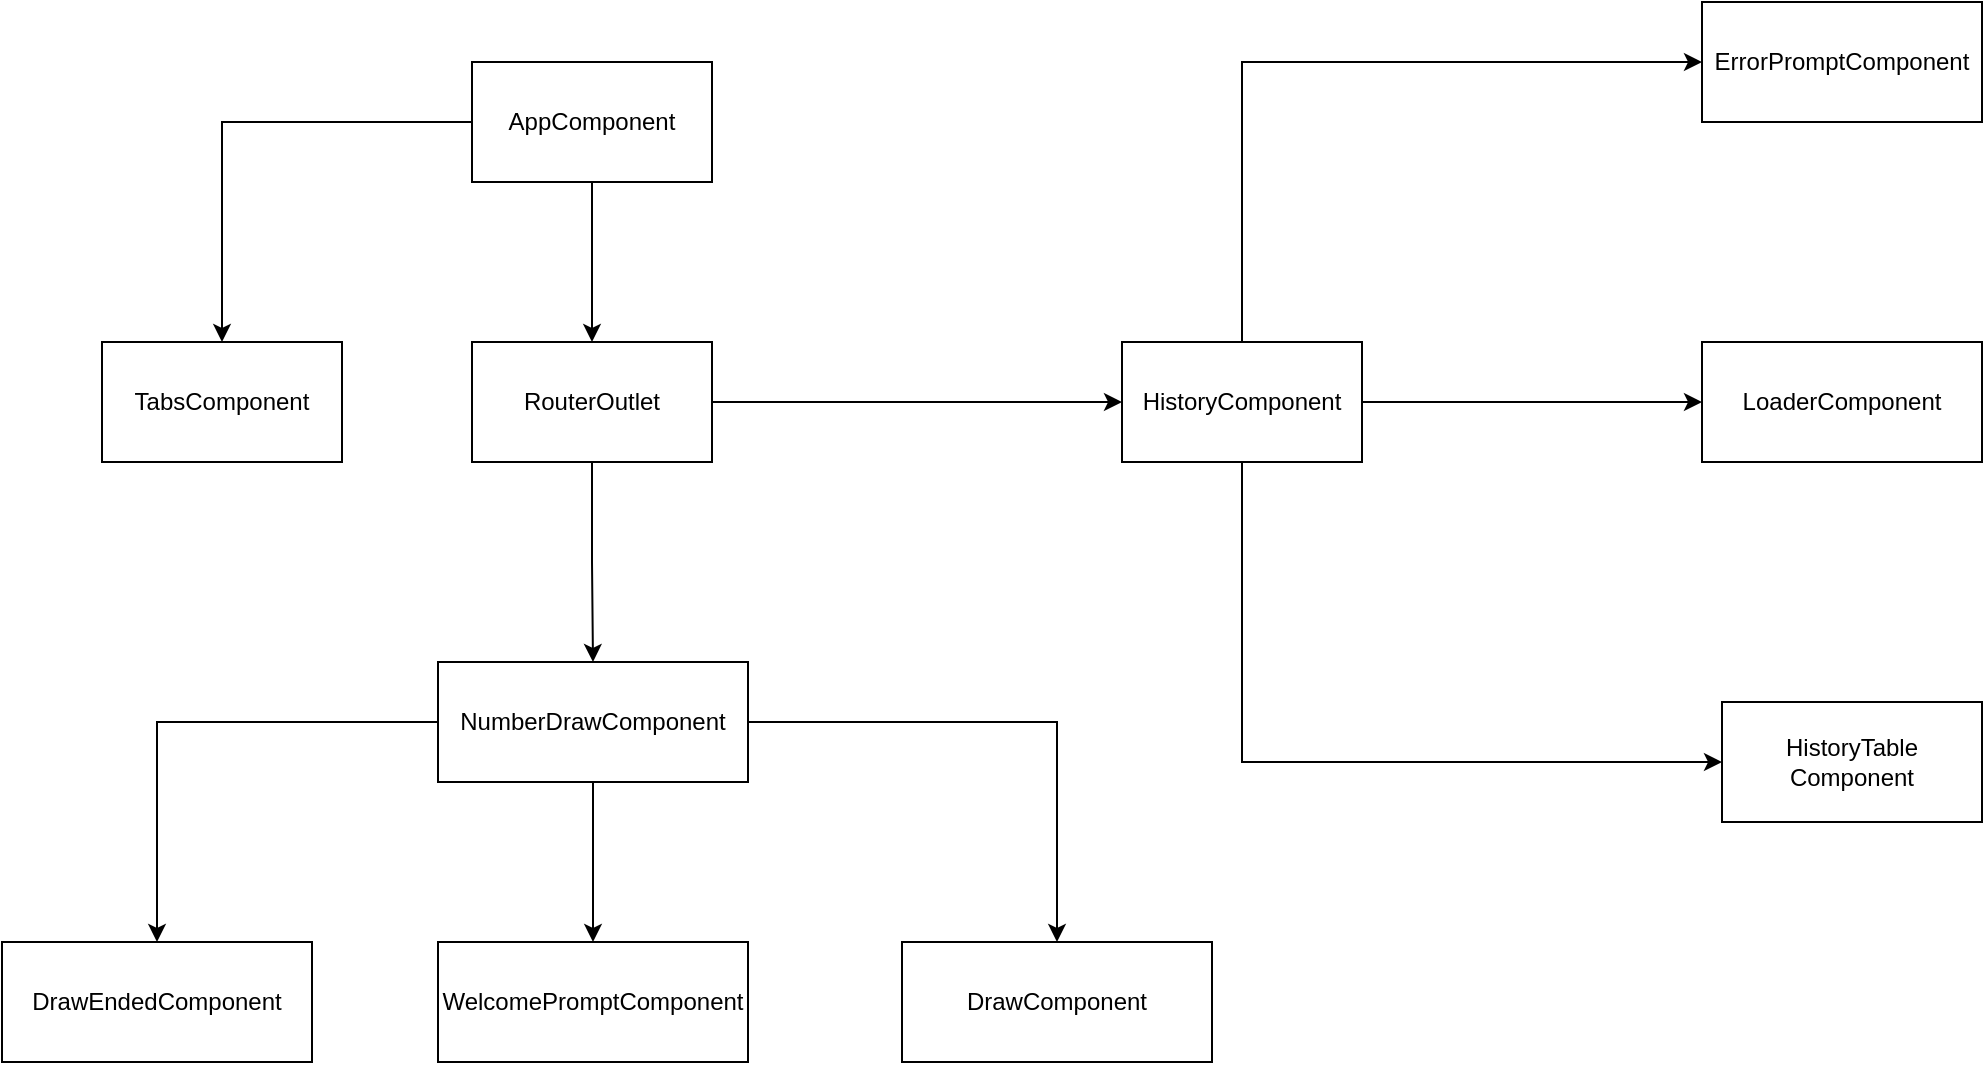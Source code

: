 <mxfile>
    <diagram id="aA9bk3Jed56dO0MpWlnY" name="Page-1">
        <mxGraphModel dx="1251" dy="550" grid="1" gridSize="10" guides="1" tooltips="1" connect="1" arrows="1" fold="1" page="1" pageScale="1" pageWidth="850" pageHeight="1100" math="0" shadow="0">
            <root>
                <mxCell id="0"/>
                <mxCell id="1" parent="0"/>
                <mxCell id="5d1QtSSZ0A6AvVyC7i4N-3" value="" style="edgeStyle=orthogonalEdgeStyle;rounded=0;orthogonalLoop=1;jettySize=auto;html=1;" parent="1" source="5d1QtSSZ0A6AvVyC7i4N-1" target="5d1QtSSZ0A6AvVyC7i4N-2" edge="1">
                    <mxGeometry relative="1" as="geometry"/>
                </mxCell>
                <mxCell id="5d1QtSSZ0A6AvVyC7i4N-5" value="" style="edgeStyle=orthogonalEdgeStyle;rounded=0;orthogonalLoop=1;jettySize=auto;html=1;" parent="1" source="5d1QtSSZ0A6AvVyC7i4N-1" target="5d1QtSSZ0A6AvVyC7i4N-4" edge="1">
                    <mxGeometry relative="1" as="geometry"/>
                </mxCell>
                <mxCell id="5d1QtSSZ0A6AvVyC7i4N-1" value="AppComponent" style="rounded=0;whiteSpace=wrap;html=1;" parent="1" vertex="1">
                    <mxGeometry x="365" y="60" width="120" height="60" as="geometry"/>
                </mxCell>
                <mxCell id="5d1QtSSZ0A6AvVyC7i4N-2" value="TabsComponent" style="rounded=0;whiteSpace=wrap;html=1;" parent="1" vertex="1">
                    <mxGeometry x="180" y="200" width="120" height="60" as="geometry"/>
                </mxCell>
                <mxCell id="5d1QtSSZ0A6AvVyC7i4N-7" value="" style="edgeStyle=orthogonalEdgeStyle;rounded=0;orthogonalLoop=1;jettySize=auto;html=1;" parent="1" source="5d1QtSSZ0A6AvVyC7i4N-4" target="5d1QtSSZ0A6AvVyC7i4N-6" edge="1">
                    <mxGeometry relative="1" as="geometry"/>
                </mxCell>
                <mxCell id="5d1QtSSZ0A6AvVyC7i4N-9" value="" style="edgeStyle=orthogonalEdgeStyle;rounded=0;orthogonalLoop=1;jettySize=auto;html=1;" parent="1" source="5d1QtSSZ0A6AvVyC7i4N-4" target="5d1QtSSZ0A6AvVyC7i4N-8" edge="1">
                    <mxGeometry relative="1" as="geometry"/>
                </mxCell>
                <mxCell id="5d1QtSSZ0A6AvVyC7i4N-4" value="RouterOutlet" style="rounded=0;whiteSpace=wrap;html=1;" parent="1" vertex="1">
                    <mxGeometry x="365" y="200" width="120" height="60" as="geometry"/>
                </mxCell>
                <mxCell id="5d1QtSSZ0A6AvVyC7i4N-11" value="" style="edgeStyle=orthogonalEdgeStyle;rounded=0;orthogonalLoop=1;jettySize=auto;html=1;" parent="1" source="5d1QtSSZ0A6AvVyC7i4N-6" target="5d1QtSSZ0A6AvVyC7i4N-10" edge="1">
                    <mxGeometry relative="1" as="geometry">
                        <Array as="points">
                            <mxPoint x="750" y="410"/>
                        </Array>
                    </mxGeometry>
                </mxCell>
                <mxCell id="5d1QtSSZ0A6AvVyC7i4N-13" value="" style="edgeStyle=orthogonalEdgeStyle;rounded=0;orthogonalLoop=1;jettySize=auto;html=1;" parent="1" source="5d1QtSSZ0A6AvVyC7i4N-6" target="5d1QtSSZ0A6AvVyC7i4N-12" edge="1">
                    <mxGeometry relative="1" as="geometry"/>
                </mxCell>
                <mxCell id="5d1QtSSZ0A6AvVyC7i4N-14" style="edgeStyle=orthogonalEdgeStyle;rounded=0;orthogonalLoop=1;jettySize=auto;html=1;entryX=0;entryY=0.5;entryDx=0;entryDy=0;exitX=0.5;exitY=0;exitDx=0;exitDy=0;" parent="1" source="5d1QtSSZ0A6AvVyC7i4N-6" target="5d1QtSSZ0A6AvVyC7i4N-15" edge="1">
                    <mxGeometry relative="1" as="geometry">
                        <mxPoint x="900" y="460" as="targetPoint"/>
                    </mxGeometry>
                </mxCell>
                <mxCell id="5d1QtSSZ0A6AvVyC7i4N-6" value="HistoryComponent" style="rounded=0;whiteSpace=wrap;html=1;" parent="1" vertex="1">
                    <mxGeometry x="690" y="200" width="120" height="60" as="geometry"/>
                </mxCell>
                <mxCell id="5d1QtSSZ0A6AvVyC7i4N-17" value="" style="edgeStyle=orthogonalEdgeStyle;rounded=0;orthogonalLoop=1;jettySize=auto;html=1;" parent="1" source="5d1QtSSZ0A6AvVyC7i4N-8" target="5d1QtSSZ0A6AvVyC7i4N-16" edge="1">
                    <mxGeometry relative="1" as="geometry"/>
                </mxCell>
                <mxCell id="5d1QtSSZ0A6AvVyC7i4N-18" style="edgeStyle=orthogonalEdgeStyle;rounded=0;orthogonalLoop=1;jettySize=auto;html=1;entryX=0.5;entryY=0;entryDx=0;entryDy=0;exitX=1;exitY=0.5;exitDx=0;exitDy=0;" parent="1" source="5d1QtSSZ0A6AvVyC7i4N-8" target="5d1QtSSZ0A6AvVyC7i4N-19" edge="1">
                    <mxGeometry relative="1" as="geometry">
                        <mxPoint x="290" y="463" as="targetPoint"/>
                        <mxPoint x="299" y="350" as="sourcePoint"/>
                    </mxGeometry>
                </mxCell>
                <mxCell id="5d1QtSSZ0A6AvVyC7i4N-20" style="edgeStyle=orthogonalEdgeStyle;rounded=0;orthogonalLoop=1;jettySize=auto;html=1;entryX=0.5;entryY=0;entryDx=0;entryDy=0;" parent="1" source="5d1QtSSZ0A6AvVyC7i4N-8" target="5d1QtSSZ0A6AvVyC7i4N-21" edge="1">
                    <mxGeometry relative="1" as="geometry">
                        <mxPoint x="190" y="490" as="targetPoint"/>
                    </mxGeometry>
                </mxCell>
                <mxCell id="5d1QtSSZ0A6AvVyC7i4N-8" value="NumberDrawComponent" style="rounded=0;whiteSpace=wrap;html=1;" parent="1" vertex="1">
                    <mxGeometry x="348" y="360" width="155" height="60" as="geometry"/>
                </mxCell>
                <mxCell id="5d1QtSSZ0A6AvVyC7i4N-10" value="HistoryTable&lt;br&gt;Component" style="rounded=0;whiteSpace=wrap;html=1;" parent="1" vertex="1">
                    <mxGeometry x="990" y="380" width="130" height="60" as="geometry"/>
                </mxCell>
                <mxCell id="5d1QtSSZ0A6AvVyC7i4N-12" value="LoaderComponent" style="rounded=0;whiteSpace=wrap;html=1;" parent="1" vertex="1">
                    <mxGeometry x="980" y="200" width="140" height="60" as="geometry"/>
                </mxCell>
                <mxCell id="5d1QtSSZ0A6AvVyC7i4N-15" value="ErrorPromptComponent" style="rounded=0;whiteSpace=wrap;html=1;" parent="1" vertex="1">
                    <mxGeometry x="980" y="30" width="140" height="60" as="geometry"/>
                </mxCell>
                <mxCell id="5d1QtSSZ0A6AvVyC7i4N-16" value="WelcomePromptComponent" style="rounded=0;whiteSpace=wrap;html=1;" parent="1" vertex="1">
                    <mxGeometry x="348" y="500" width="155" height="60" as="geometry"/>
                </mxCell>
                <mxCell id="5d1QtSSZ0A6AvVyC7i4N-19" value="DrawComponent" style="rounded=0;whiteSpace=wrap;html=1;" parent="1" vertex="1">
                    <mxGeometry x="580" y="500" width="155" height="60" as="geometry"/>
                </mxCell>
                <mxCell id="5d1QtSSZ0A6AvVyC7i4N-21" value="DrawEndedComponent" style="rounded=0;whiteSpace=wrap;html=1;" parent="1" vertex="1">
                    <mxGeometry x="130" y="500" width="155" height="60" as="geometry"/>
                </mxCell>
            </root>
        </mxGraphModel>
    </diagram>
</mxfile>
